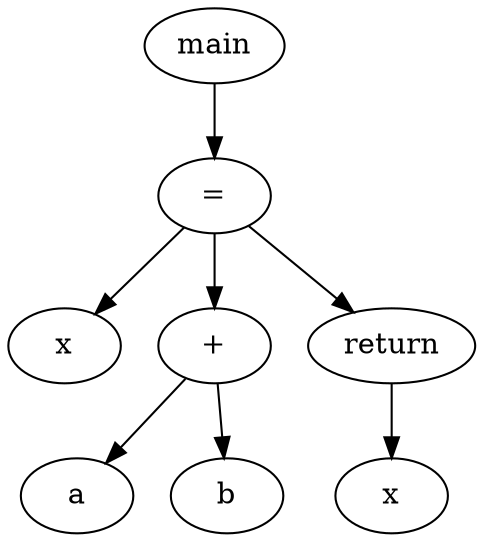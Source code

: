 digraph grafo {
  140664748655184 [ label="main" ];
  140664748655184 -> 140664748654928;
  140664748654928 [ label="=" ];
  140664748654928 -> 140664748654960;
  140664748654960 [ label="x" ];
  140664748654928 -> 140664748654880;
  140664748654880 [ label="+" ];
  140664748654880 -> 140664748654784;
  140664748654784 [ label="a" ];
  140664748654880 -> 140664748654848;
  140664748654848 [ label="b" ];
  140664748654928 -> 140664748655088;
  140664748655088 [ label="return" ];
  140664748655088 -> 140664748655056;
  140664748655056 [ label="x" ];
}
